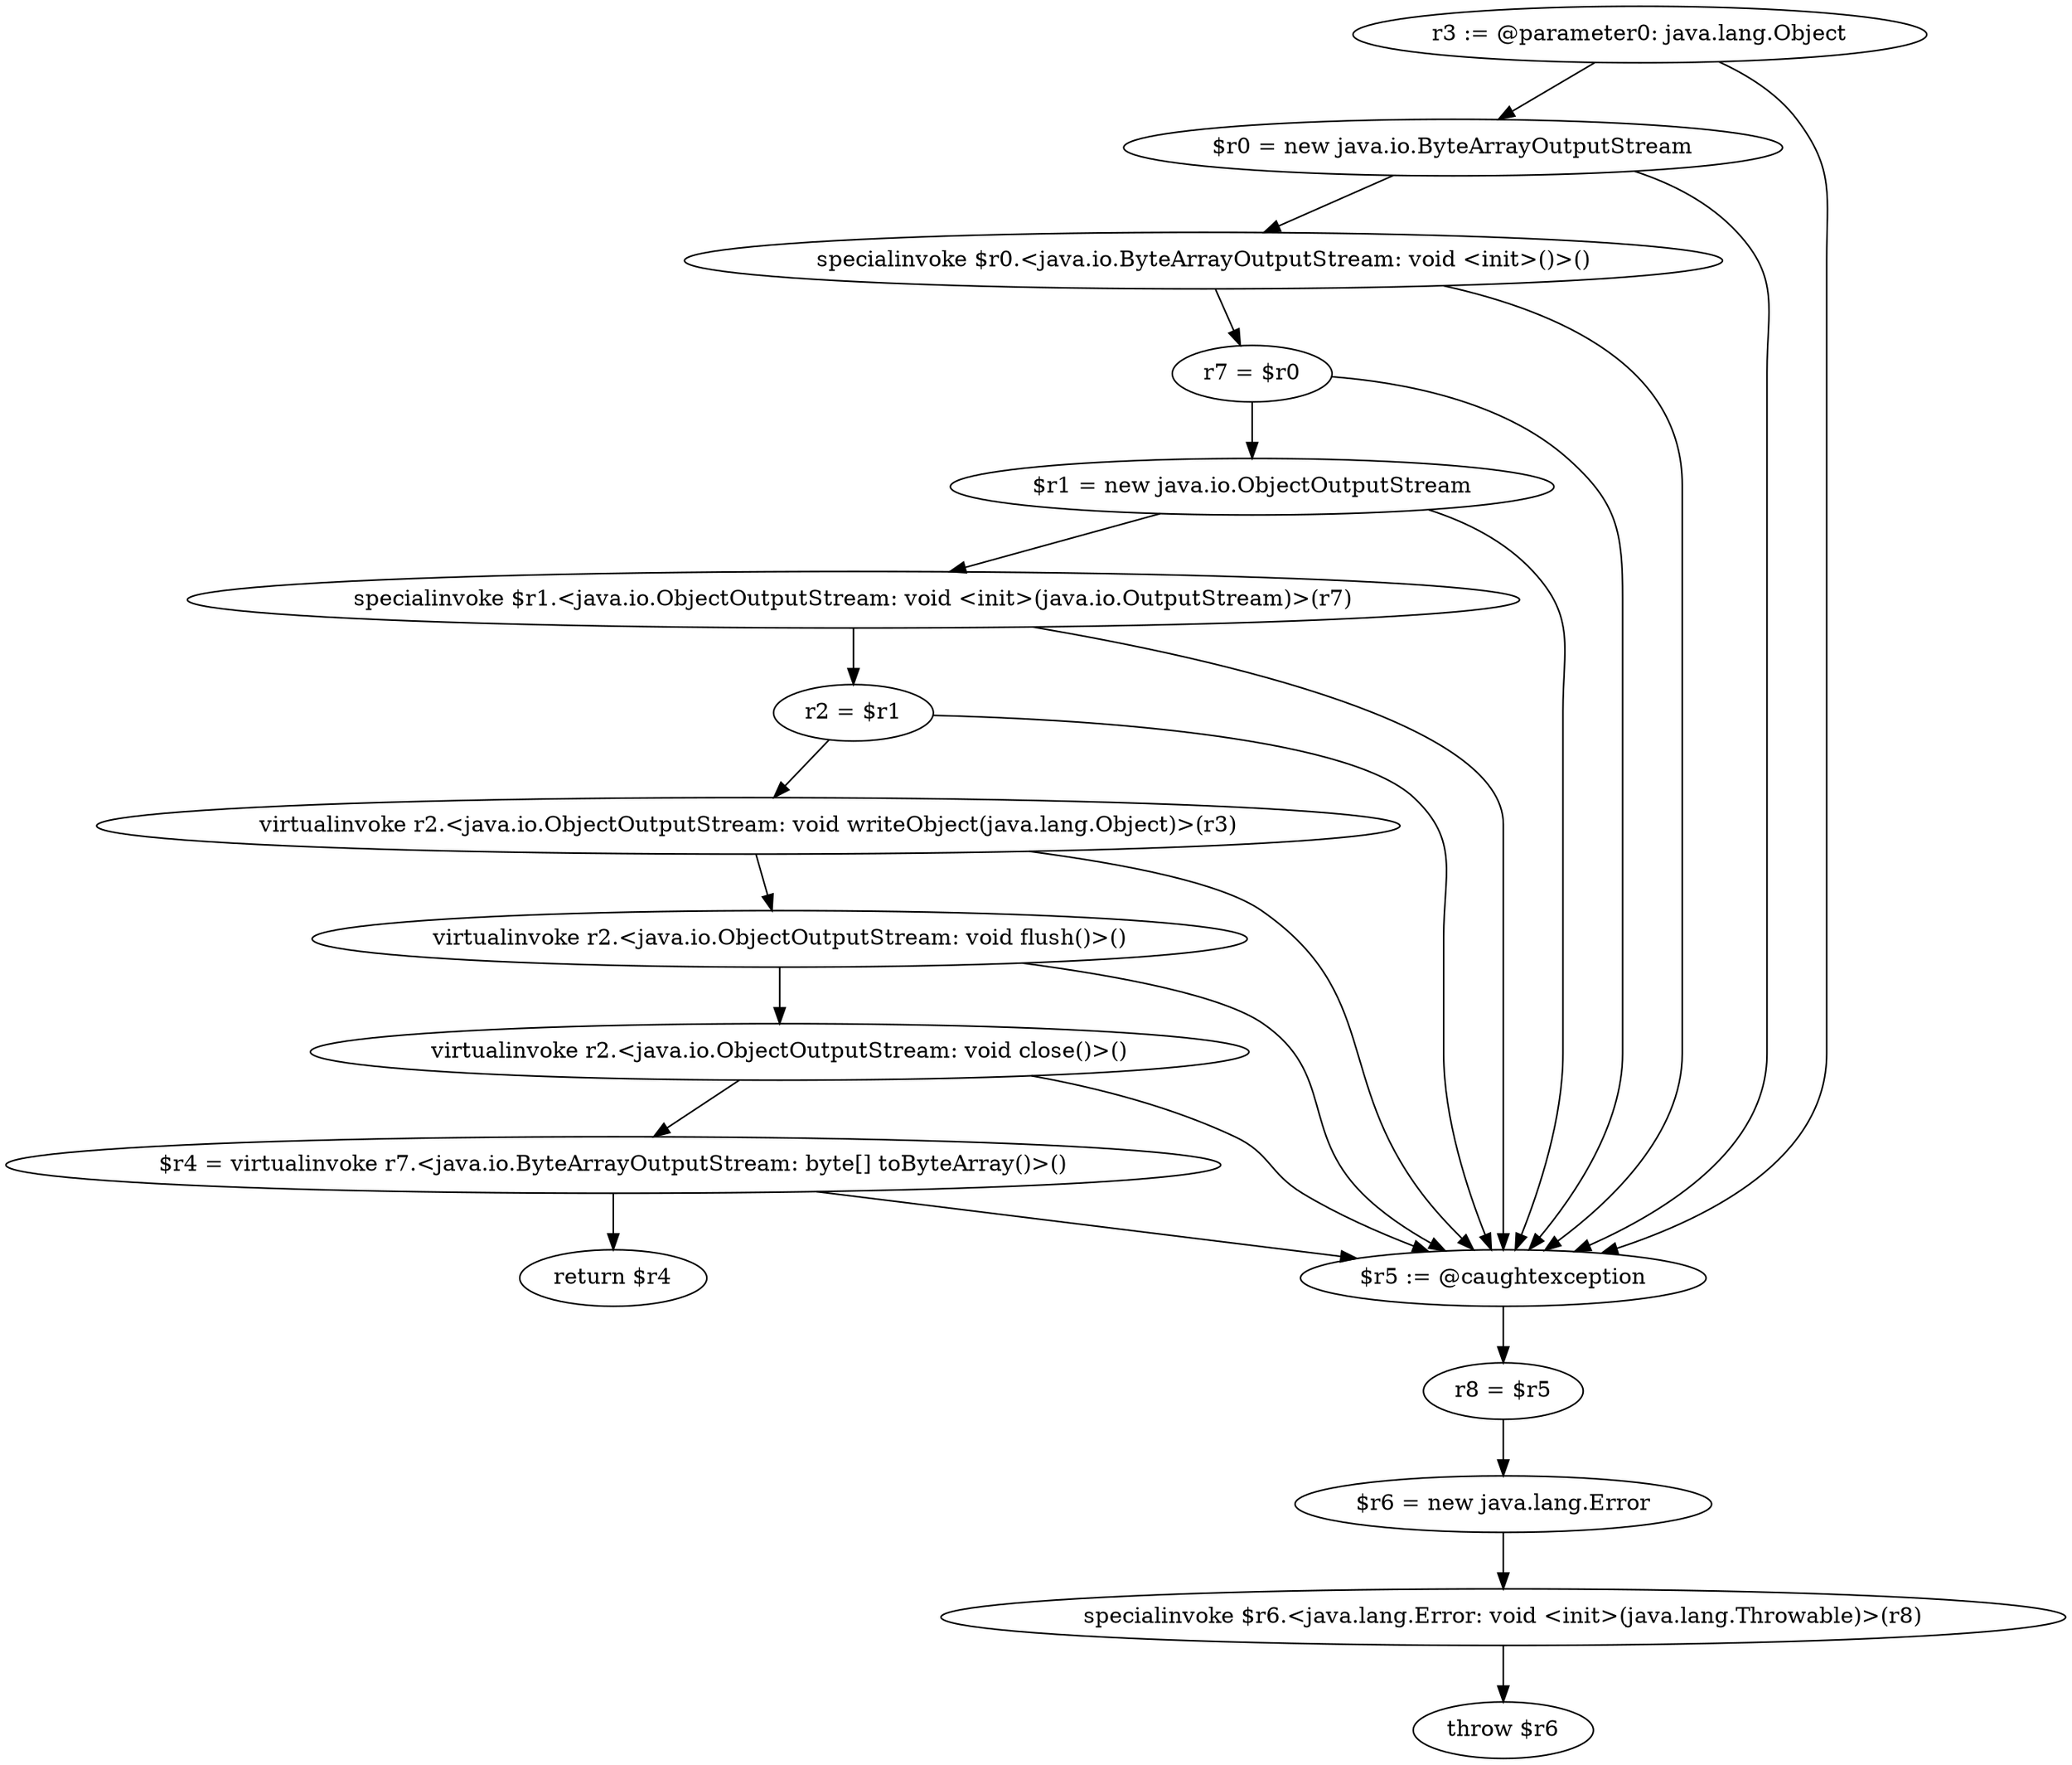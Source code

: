 digraph "unitGraph" {
    "r3 := @parameter0: java.lang.Object"
    "$r0 = new java.io.ByteArrayOutputStream"
    "specialinvoke $r0.<java.io.ByteArrayOutputStream: void <init>()>()"
    "r7 = $r0"
    "$r1 = new java.io.ObjectOutputStream"
    "specialinvoke $r1.<java.io.ObjectOutputStream: void <init>(java.io.OutputStream)>(r7)"
    "r2 = $r1"
    "virtualinvoke r2.<java.io.ObjectOutputStream: void writeObject(java.lang.Object)>(r3)"
    "virtualinvoke r2.<java.io.ObjectOutputStream: void flush()>()"
    "virtualinvoke r2.<java.io.ObjectOutputStream: void close()>()"
    "$r4 = virtualinvoke r7.<java.io.ByteArrayOutputStream: byte[] toByteArray()>()"
    "return $r4"
    "$r5 := @caughtexception"
    "r8 = $r5"
    "$r6 = new java.lang.Error"
    "specialinvoke $r6.<java.lang.Error: void <init>(java.lang.Throwable)>(r8)"
    "throw $r6"
    "r3 := @parameter0: java.lang.Object"->"$r0 = new java.io.ByteArrayOutputStream";
    "r3 := @parameter0: java.lang.Object"->"$r5 := @caughtexception";
    "$r0 = new java.io.ByteArrayOutputStream"->"specialinvoke $r0.<java.io.ByteArrayOutputStream: void <init>()>()";
    "$r0 = new java.io.ByteArrayOutputStream"->"$r5 := @caughtexception";
    "specialinvoke $r0.<java.io.ByteArrayOutputStream: void <init>()>()"->"r7 = $r0";
    "specialinvoke $r0.<java.io.ByteArrayOutputStream: void <init>()>()"->"$r5 := @caughtexception";
    "r7 = $r0"->"$r1 = new java.io.ObjectOutputStream";
    "r7 = $r0"->"$r5 := @caughtexception";
    "$r1 = new java.io.ObjectOutputStream"->"specialinvoke $r1.<java.io.ObjectOutputStream: void <init>(java.io.OutputStream)>(r7)";
    "$r1 = new java.io.ObjectOutputStream"->"$r5 := @caughtexception";
    "specialinvoke $r1.<java.io.ObjectOutputStream: void <init>(java.io.OutputStream)>(r7)"->"r2 = $r1";
    "specialinvoke $r1.<java.io.ObjectOutputStream: void <init>(java.io.OutputStream)>(r7)"->"$r5 := @caughtexception";
    "r2 = $r1"->"virtualinvoke r2.<java.io.ObjectOutputStream: void writeObject(java.lang.Object)>(r3)";
    "r2 = $r1"->"$r5 := @caughtexception";
    "virtualinvoke r2.<java.io.ObjectOutputStream: void writeObject(java.lang.Object)>(r3)"->"virtualinvoke r2.<java.io.ObjectOutputStream: void flush()>()";
    "virtualinvoke r2.<java.io.ObjectOutputStream: void writeObject(java.lang.Object)>(r3)"->"$r5 := @caughtexception";
    "virtualinvoke r2.<java.io.ObjectOutputStream: void flush()>()"->"virtualinvoke r2.<java.io.ObjectOutputStream: void close()>()";
    "virtualinvoke r2.<java.io.ObjectOutputStream: void flush()>()"->"$r5 := @caughtexception";
    "virtualinvoke r2.<java.io.ObjectOutputStream: void close()>()"->"$r4 = virtualinvoke r7.<java.io.ByteArrayOutputStream: byte[] toByteArray()>()";
    "virtualinvoke r2.<java.io.ObjectOutputStream: void close()>()"->"$r5 := @caughtexception";
    "$r4 = virtualinvoke r7.<java.io.ByteArrayOutputStream: byte[] toByteArray()>()"->"return $r4";
    "$r4 = virtualinvoke r7.<java.io.ByteArrayOutputStream: byte[] toByteArray()>()"->"$r5 := @caughtexception";
    "$r5 := @caughtexception"->"r8 = $r5";
    "r8 = $r5"->"$r6 = new java.lang.Error";
    "$r6 = new java.lang.Error"->"specialinvoke $r6.<java.lang.Error: void <init>(java.lang.Throwable)>(r8)";
    "specialinvoke $r6.<java.lang.Error: void <init>(java.lang.Throwable)>(r8)"->"throw $r6";
}
